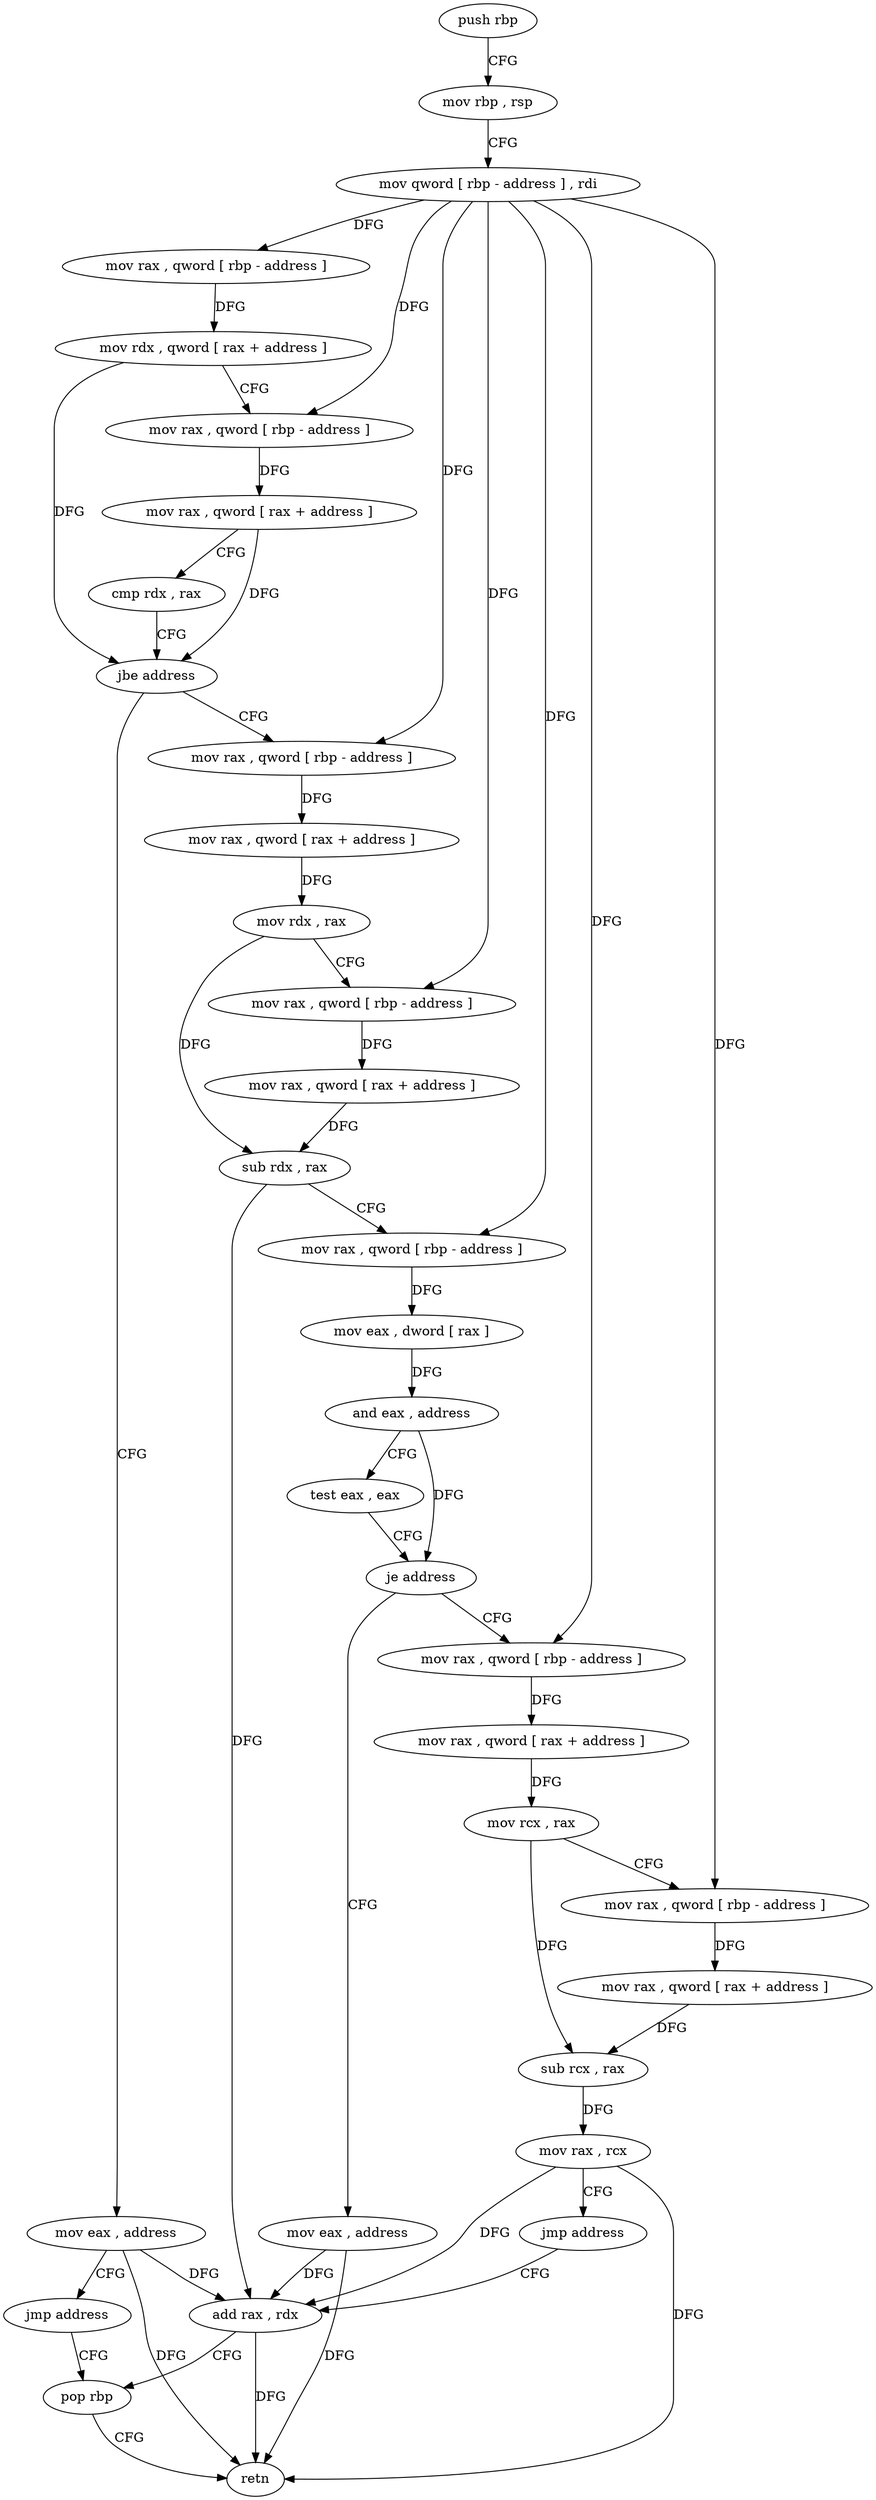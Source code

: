 digraph "func" {
"4222713" [label = "push rbp" ]
"4222714" [label = "mov rbp , rsp" ]
"4222717" [label = "mov qword [ rbp - address ] , rdi" ]
"4222721" [label = "mov rax , qword [ rbp - address ]" ]
"4222725" [label = "mov rdx , qword [ rax + address ]" ]
"4222729" [label = "mov rax , qword [ rbp - address ]" ]
"4222733" [label = "mov rax , qword [ rax + address ]" ]
"4222737" [label = "cmp rdx , rax" ]
"4222740" [label = "jbe address" ]
"4222749" [label = "mov rax , qword [ rbp - address ]" ]
"4222742" [label = "mov eax , address" ]
"4222753" [label = "mov rax , qword [ rax + address ]" ]
"4222757" [label = "mov rdx , rax" ]
"4222760" [label = "mov rax , qword [ rbp - address ]" ]
"4222764" [label = "mov rax , qword [ rax + address ]" ]
"4222768" [label = "sub rdx , rax" ]
"4222771" [label = "mov rax , qword [ rbp - address ]" ]
"4222775" [label = "mov eax , dword [ rax ]" ]
"4222777" [label = "and eax , address" ]
"4222782" [label = "test eax , eax" ]
"4222784" [label = "je address" ]
"4222813" [label = "mov eax , address" ]
"4222786" [label = "mov rax , qword [ rbp - address ]" ]
"4222747" [label = "jmp address" ]
"4222821" [label = "pop rbp" ]
"4222818" [label = "add rax , rdx" ]
"4222790" [label = "mov rax , qword [ rax + address ]" ]
"4222794" [label = "mov rcx , rax" ]
"4222797" [label = "mov rax , qword [ rbp - address ]" ]
"4222801" [label = "mov rax , qword [ rax + address ]" ]
"4222805" [label = "sub rcx , rax" ]
"4222808" [label = "mov rax , rcx" ]
"4222811" [label = "jmp address" ]
"4222822" [label = "retn" ]
"4222713" -> "4222714" [ label = "CFG" ]
"4222714" -> "4222717" [ label = "CFG" ]
"4222717" -> "4222721" [ label = "DFG" ]
"4222717" -> "4222729" [ label = "DFG" ]
"4222717" -> "4222749" [ label = "DFG" ]
"4222717" -> "4222760" [ label = "DFG" ]
"4222717" -> "4222771" [ label = "DFG" ]
"4222717" -> "4222786" [ label = "DFG" ]
"4222717" -> "4222797" [ label = "DFG" ]
"4222721" -> "4222725" [ label = "DFG" ]
"4222725" -> "4222729" [ label = "CFG" ]
"4222725" -> "4222740" [ label = "DFG" ]
"4222729" -> "4222733" [ label = "DFG" ]
"4222733" -> "4222737" [ label = "CFG" ]
"4222733" -> "4222740" [ label = "DFG" ]
"4222737" -> "4222740" [ label = "CFG" ]
"4222740" -> "4222749" [ label = "CFG" ]
"4222740" -> "4222742" [ label = "CFG" ]
"4222749" -> "4222753" [ label = "DFG" ]
"4222742" -> "4222747" [ label = "CFG" ]
"4222742" -> "4222822" [ label = "DFG" ]
"4222742" -> "4222818" [ label = "DFG" ]
"4222753" -> "4222757" [ label = "DFG" ]
"4222757" -> "4222760" [ label = "CFG" ]
"4222757" -> "4222768" [ label = "DFG" ]
"4222760" -> "4222764" [ label = "DFG" ]
"4222764" -> "4222768" [ label = "DFG" ]
"4222768" -> "4222771" [ label = "CFG" ]
"4222768" -> "4222818" [ label = "DFG" ]
"4222771" -> "4222775" [ label = "DFG" ]
"4222775" -> "4222777" [ label = "DFG" ]
"4222777" -> "4222782" [ label = "CFG" ]
"4222777" -> "4222784" [ label = "DFG" ]
"4222782" -> "4222784" [ label = "CFG" ]
"4222784" -> "4222813" [ label = "CFG" ]
"4222784" -> "4222786" [ label = "CFG" ]
"4222813" -> "4222818" [ label = "DFG" ]
"4222813" -> "4222822" [ label = "DFG" ]
"4222786" -> "4222790" [ label = "DFG" ]
"4222747" -> "4222821" [ label = "CFG" ]
"4222821" -> "4222822" [ label = "CFG" ]
"4222818" -> "4222821" [ label = "CFG" ]
"4222818" -> "4222822" [ label = "DFG" ]
"4222790" -> "4222794" [ label = "DFG" ]
"4222794" -> "4222797" [ label = "CFG" ]
"4222794" -> "4222805" [ label = "DFG" ]
"4222797" -> "4222801" [ label = "DFG" ]
"4222801" -> "4222805" [ label = "DFG" ]
"4222805" -> "4222808" [ label = "DFG" ]
"4222808" -> "4222811" [ label = "CFG" ]
"4222808" -> "4222822" [ label = "DFG" ]
"4222808" -> "4222818" [ label = "DFG" ]
"4222811" -> "4222818" [ label = "CFG" ]
}
